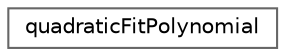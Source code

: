 digraph "Graphical Class Hierarchy"
{
 // LATEX_PDF_SIZE
  bgcolor="transparent";
  edge [fontname=Helvetica,fontsize=10,labelfontname=Helvetica,labelfontsize=10];
  node [fontname=Helvetica,fontsize=10,shape=box,height=0.2,width=0.4];
  rankdir="LR";
  Node0 [id="Node000000",label="quadraticFitPolynomial",height=0.2,width=0.4,color="grey40", fillcolor="white", style="filled",URL="$classFoam_1_1quadraticFitPolynomial.html",tooltip="Quadratic polynomial for centred interpolation fitting."];
}
